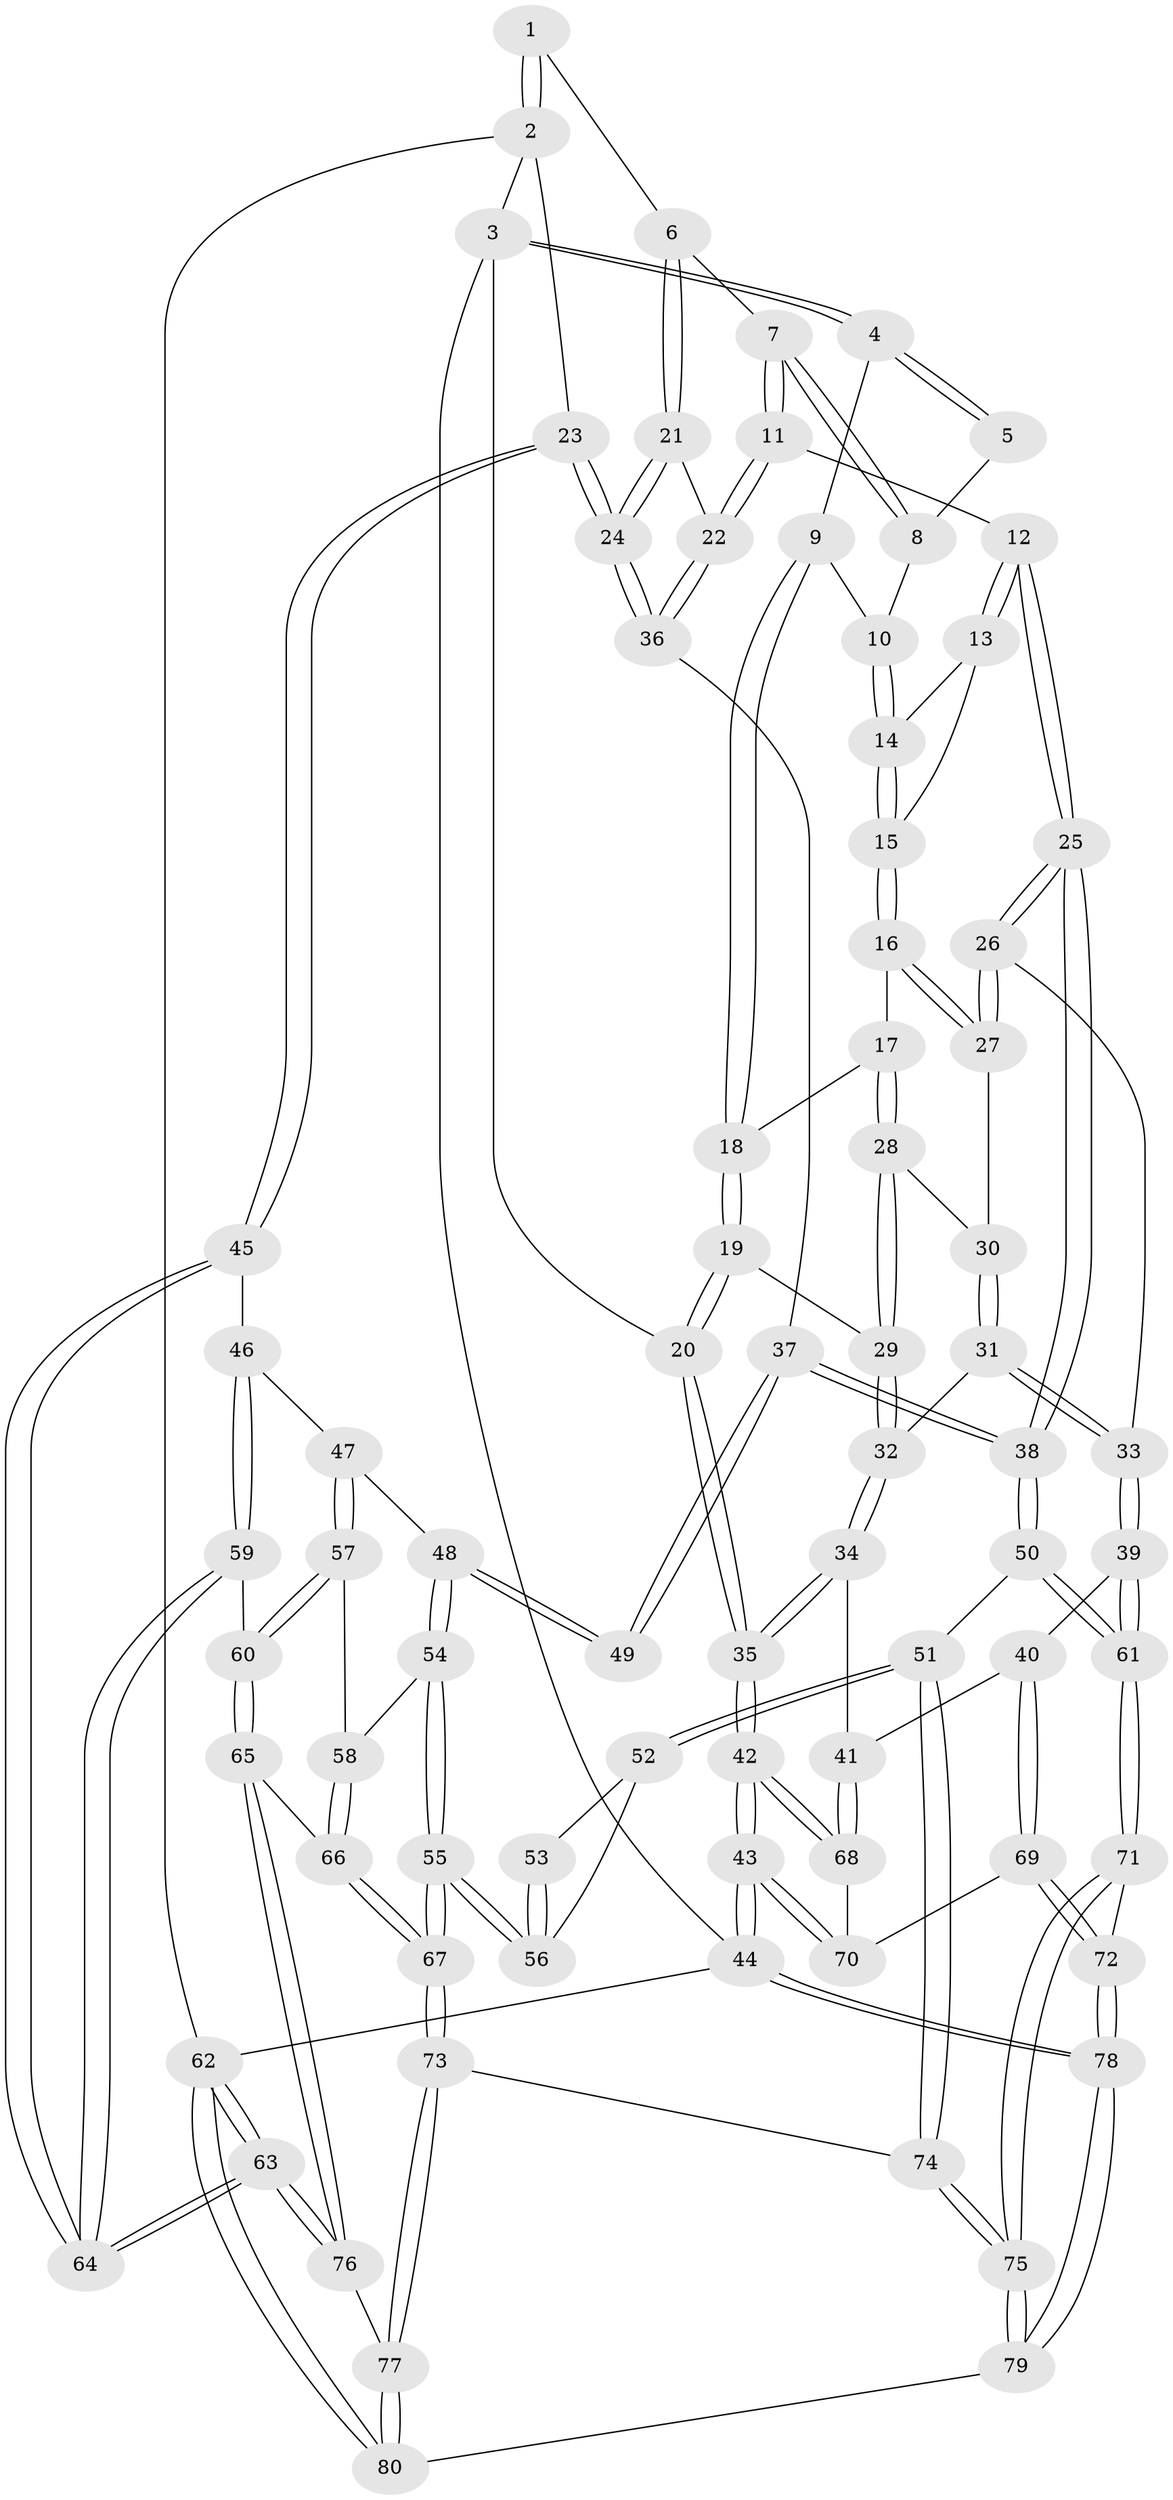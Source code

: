 // Generated by graph-tools (version 1.1) at 2025/51/03/09/25 03:51:02]
// undirected, 80 vertices, 197 edges
graph export_dot {
graph [start="1"]
  node [color=gray90,style=filled];
  1 [pos="+0.7766791309220045+0"];
  2 [pos="+1+0"];
  3 [pos="+0+0"];
  4 [pos="+0+0"];
  5 [pos="+0.5216315464838246+0"];
  6 [pos="+0.7063770021661837+0.20313645059429308"];
  7 [pos="+0.5516904838682769+0.2652522375733767"];
  8 [pos="+0.44651477527285044+0.1689990735813776"];
  9 [pos="+0.2448091872901314+0.17310287473891936"];
  10 [pos="+0.4138064356010841+0.1930866286576354"];
  11 [pos="+0.5315737095837166+0.3174088271563267"];
  12 [pos="+0.47217534364452485+0.3939358535786872"];
  13 [pos="+0.4279120239879181+0.31326301453276995"];
  14 [pos="+0.407355939874135+0.23639324629760922"];
  15 [pos="+0.3098464563435286+0.30920111150243246"];
  16 [pos="+0.28364661256313983+0.3209950594377867"];
  17 [pos="+0.26397800026190144+0.3050819415785873"];
  18 [pos="+0.24949691219057907+0.25486623824278054"];
  19 [pos="+0.009751725426760666+0.3324223888868484"];
  20 [pos="+0+0.15665705980973624"];
  21 [pos="+0.7142865400050044+0.23015382942426216"];
  22 [pos="+0.7356158048390097+0.40488630730280334"];
  23 [pos="+1+0.35650136023731593"];
  24 [pos="+1+0.36084048076870145"];
  25 [pos="+0.4499481112860116+0.5093784844909165"];
  26 [pos="+0.4269743150915662+0.5083723585644869"];
  27 [pos="+0.31228667055707915+0.3849686082521655"];
  28 [pos="+0.1642460757233973+0.36752573499596247"];
  29 [pos="+0.06212847214757043+0.37467927492893166"];
  30 [pos="+0.2164856016996259+0.4229582400001523"];
  31 [pos="+0.20951637805690476+0.4910792589982807"];
  32 [pos="+0.1072244021351819+0.4905599488655927"];
  33 [pos="+0.31667025473108407+0.5563684547972843"];
  34 [pos="+0.0818526375560143+0.574943175231857"];
  35 [pos="+0+0.5713290186051831"];
  36 [pos="+0.7368892371597141+0.4094419788821422"];
  37 [pos="+0.7153068460403887+0.4581221513000668"];
  38 [pos="+0.46881349128211497+0.5233393006562432"];
  39 [pos="+0.2611243162350205+0.6269888040092022"];
  40 [pos="+0.2564558189751086+0.6298701023934373"];
  41 [pos="+0.11029452076602411+0.6230622766332431"];
  42 [pos="+0+0.721472123830018"];
  43 [pos="+0+1"];
  44 [pos="+0+1"];
  45 [pos="+1+0.3871381428190047"];
  46 [pos="+0.9690785135547871+0.5401650743606864"];
  47 [pos="+0.8594041025344212+0.5811006466274636"];
  48 [pos="+0.7692065917393344+0.5450739466702371"];
  49 [pos="+0.7427121438950406+0.5116872968414526"];
  50 [pos="+0.49835476473782614+0.623158284423628"];
  51 [pos="+0.5421912563376514+0.6619907600497027"];
  52 [pos="+0.6292852663095014+0.6619966817296975"];
  53 [pos="+0.6813152524269961+0.5997735545445844"];
  54 [pos="+0.742193844647912+0.6580258709083314"];
  55 [pos="+0.7254513130094061+0.6975246936686026"];
  56 [pos="+0.7117491039263352+0.6919616327662342"];
  57 [pos="+0.8620632653971142+0.6389923306983194"];
  58 [pos="+0.8160934773259133+0.6629031331830586"];
  59 [pos="+0.9454195126572204+0.7221235931241727"];
  60 [pos="+0.8858905708316135+0.7122065043996678"];
  61 [pos="+0.38614492047478777+0.7880231658292663"];
  62 [pos="+1+1"];
  63 [pos="+1+1"];
  64 [pos="+1+0.947826096905617"];
  65 [pos="+0.8464986463983716+0.7440737939190136"];
  66 [pos="+0.7671399760107259+0.7427192833409174"];
  67 [pos="+0.743100572832962+0.7453375490701621"];
  68 [pos="+0.08978523353462639+0.6855384669326224"];
  69 [pos="+0.2152053345285454+0.7967184378756342"];
  70 [pos="+0.11461764011255245+0.8002285144096916"];
  71 [pos="+0.37389879958766314+0.840544908073255"];
  72 [pos="+0.26082012128881094+0.8293133919917444"];
  73 [pos="+0.6773881194956055+0.8787396406572652"];
  74 [pos="+0.6047737121336586+0.8499759116570472"];
  75 [pos="+0.4214907736683157+0.9087625160474438"];
  76 [pos="+0.8553513359877364+0.7860078666894987"];
  77 [pos="+0.7337736776734576+0.965929852405298"];
  78 [pos="+0.06761503033583699+1"];
  79 [pos="+0.3814926093983832+1"];
  80 [pos="+0.8611347830281534+1"];
  1 -- 2;
  1 -- 2;
  1 -- 6;
  2 -- 3;
  2 -- 23;
  2 -- 62;
  3 -- 4;
  3 -- 4;
  3 -- 20;
  3 -- 44;
  4 -- 5;
  4 -- 5;
  4 -- 9;
  5 -- 8;
  6 -- 7;
  6 -- 21;
  6 -- 21;
  7 -- 8;
  7 -- 8;
  7 -- 11;
  7 -- 11;
  8 -- 10;
  9 -- 10;
  9 -- 18;
  9 -- 18;
  10 -- 14;
  10 -- 14;
  11 -- 12;
  11 -- 22;
  11 -- 22;
  12 -- 13;
  12 -- 13;
  12 -- 25;
  12 -- 25;
  13 -- 14;
  13 -- 15;
  14 -- 15;
  14 -- 15;
  15 -- 16;
  15 -- 16;
  16 -- 17;
  16 -- 27;
  16 -- 27;
  17 -- 18;
  17 -- 28;
  17 -- 28;
  18 -- 19;
  18 -- 19;
  19 -- 20;
  19 -- 20;
  19 -- 29;
  20 -- 35;
  20 -- 35;
  21 -- 22;
  21 -- 24;
  21 -- 24;
  22 -- 36;
  22 -- 36;
  23 -- 24;
  23 -- 24;
  23 -- 45;
  23 -- 45;
  24 -- 36;
  24 -- 36;
  25 -- 26;
  25 -- 26;
  25 -- 38;
  25 -- 38;
  26 -- 27;
  26 -- 27;
  26 -- 33;
  27 -- 30;
  28 -- 29;
  28 -- 29;
  28 -- 30;
  29 -- 32;
  29 -- 32;
  30 -- 31;
  30 -- 31;
  31 -- 32;
  31 -- 33;
  31 -- 33;
  32 -- 34;
  32 -- 34;
  33 -- 39;
  33 -- 39;
  34 -- 35;
  34 -- 35;
  34 -- 41;
  35 -- 42;
  35 -- 42;
  36 -- 37;
  37 -- 38;
  37 -- 38;
  37 -- 49;
  37 -- 49;
  38 -- 50;
  38 -- 50;
  39 -- 40;
  39 -- 61;
  39 -- 61;
  40 -- 41;
  40 -- 69;
  40 -- 69;
  41 -- 68;
  41 -- 68;
  42 -- 43;
  42 -- 43;
  42 -- 68;
  42 -- 68;
  43 -- 44;
  43 -- 44;
  43 -- 70;
  43 -- 70;
  44 -- 78;
  44 -- 78;
  44 -- 62;
  45 -- 46;
  45 -- 64;
  45 -- 64;
  46 -- 47;
  46 -- 59;
  46 -- 59;
  47 -- 48;
  47 -- 57;
  47 -- 57;
  48 -- 49;
  48 -- 49;
  48 -- 54;
  48 -- 54;
  50 -- 51;
  50 -- 61;
  50 -- 61;
  51 -- 52;
  51 -- 52;
  51 -- 74;
  51 -- 74;
  52 -- 53;
  52 -- 56;
  53 -- 56;
  53 -- 56;
  54 -- 55;
  54 -- 55;
  54 -- 58;
  55 -- 56;
  55 -- 56;
  55 -- 67;
  55 -- 67;
  57 -- 58;
  57 -- 60;
  57 -- 60;
  58 -- 66;
  58 -- 66;
  59 -- 60;
  59 -- 64;
  59 -- 64;
  60 -- 65;
  60 -- 65;
  61 -- 71;
  61 -- 71;
  62 -- 63;
  62 -- 63;
  62 -- 80;
  62 -- 80;
  63 -- 64;
  63 -- 64;
  63 -- 76;
  63 -- 76;
  65 -- 66;
  65 -- 76;
  65 -- 76;
  66 -- 67;
  66 -- 67;
  67 -- 73;
  67 -- 73;
  68 -- 70;
  69 -- 70;
  69 -- 72;
  69 -- 72;
  71 -- 72;
  71 -- 75;
  71 -- 75;
  72 -- 78;
  72 -- 78;
  73 -- 74;
  73 -- 77;
  73 -- 77;
  74 -- 75;
  74 -- 75;
  75 -- 79;
  75 -- 79;
  76 -- 77;
  77 -- 80;
  77 -- 80;
  78 -- 79;
  78 -- 79;
  79 -- 80;
}
